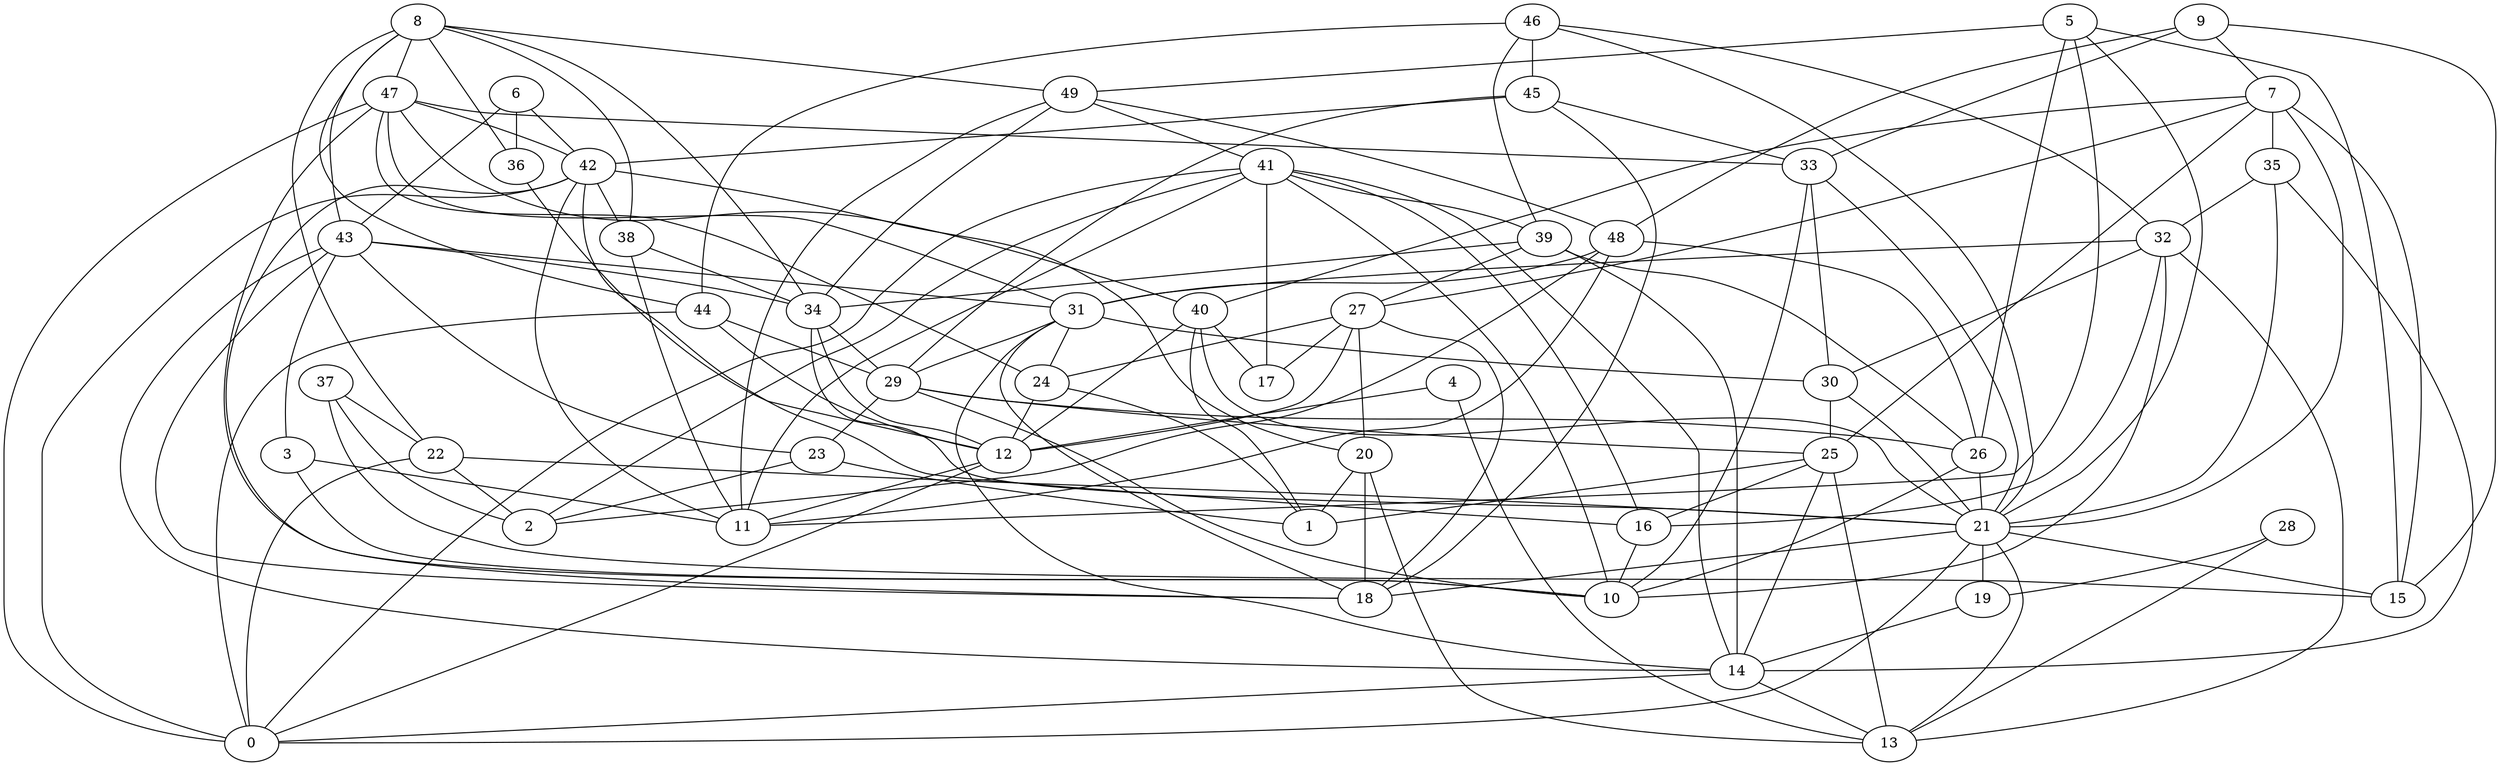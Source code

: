 digraph GG_graph {

subgraph G_graph {
edge [color = black]
"5" -> "15" [dir = none]
"4" -> "12" [dir = none]
"40" -> "21" [dir = none]
"20" -> "1" [dir = none]
"37" -> "15" [dir = none]
"37" -> "22" [dir = none]
"48" -> "11" [dir = none]
"28" -> "13" [dir = none]
"41" -> "2" [dir = none]
"41" -> "11" [dir = none]
"41" -> "16" [dir = none]
"35" -> "32" [dir = none]
"27" -> "17" [dir = none]
"7" -> "25" [dir = none]
"7" -> "27" [dir = none]
"49" -> "41" [dir = none]
"42" -> "20" [dir = none]
"47" -> "0" [dir = none]
"47" -> "10" [dir = none]
"45" -> "33" [dir = none]
"45" -> "29" [dir = none]
"30" -> "21" [dir = none]
"6" -> "36" [dir = none]
"6" -> "42" [dir = none]
"6" -> "43" [dir = none]
"19" -> "14" [dir = none]
"31" -> "24" [dir = none]
"31" -> "18" [dir = none]
"31" -> "30" [dir = none]
"31" -> "29" [dir = none]
"31" -> "14" [dir = none]
"39" -> "26" [dir = none]
"39" -> "27" [dir = none]
"39" -> "34" [dir = none]
"39" -> "14" [dir = none]
"32" -> "10" [dir = none]
"32" -> "16" [dir = none]
"32" -> "31" [dir = none]
"43" -> "3" [dir = none]
"43" -> "23" [dir = none]
"43" -> "14" [dir = none]
"9" -> "48" [dir = none]
"8" -> "22" [dir = none]
"8" -> "38" [dir = none]
"8" -> "43" [dir = none]
"44" -> "12" [dir = none]
"44" -> "29" [dir = none]
"46" -> "32" [dir = none]
"14" -> "13" [dir = none]
"38" -> "11" [dir = none]
"8" -> "34" [dir = none]
"41" -> "39" [dir = none]
"47" -> "31" [dir = none]
"48" -> "2" [dir = none]
"7" -> "15" [dir = none]
"29" -> "26" [dir = none]
"9" -> "15" [dir = none]
"9" -> "33" [dir = none]
"32" -> "13" [dir = none]
"47" -> "33" [dir = none]
"5" -> "11" [dir = none]
"5" -> "21" [dir = none]
"8" -> "36" [dir = none]
"7" -> "40" [dir = none]
"27" -> "12" [dir = none]
"33" -> "30" [dir = none]
"8" -> "49" [dir = none]
"49" -> "11" [dir = none]
"9" -> "7" [dir = none]
"26" -> "10" [dir = none]
"24" -> "1" [dir = none]
"44" -> "0" [dir = none]
"12" -> "11" [dir = none]
"47" -> "42" [dir = none]
"21" -> "19" [dir = none]
"46" -> "44" [dir = none]
"35" -> "14" [dir = none]
"49" -> "34" [dir = none]
"48" -> "31" [dir = none]
"22" -> "0" [dir = none]
"33" -> "10" [dir = none]
"14" -> "0" [dir = none]
"41" -> "10" [dir = none]
"35" -> "21" [dir = none]
"40" -> "12" [dir = none]
"29" -> "10" [dir = none]
"21" -> "18" [dir = none]
"47" -> "24" [dir = none]
"46" -> "45" [dir = none]
"34" -> "29" [dir = none]
"42" -> "0" [dir = none]
"40" -> "17" [dir = none]
"7" -> "21" [dir = none]
"12" -> "0" [dir = none]
"25" -> "1" [dir = none]
"8" -> "44" [dir = none]
"27" -> "20" [dir = none]
"34" -> "12" [dir = none]
"28" -> "19" [dir = none]
"21" -> "0" [dir = none]
"33" -> "21" [dir = none]
"42" -> "18" [dir = none]
"5" -> "49" [dir = none]
"29" -> "23" [dir = none]
"25" -> "16" [dir = none]
"40" -> "1" [dir = none]
"47" -> "40" [dir = none]
"16" -> "10" [dir = none]
"25" -> "13" [dir = none]
"22" -> "21" [dir = none]
"20" -> "13" [dir = none]
"5" -> "26" [dir = none]
"45" -> "18" [dir = none]
"20" -> "18" [dir = none]
"21" -> "15" [dir = none]
"38" -> "34" [dir = none]
"45" -> "42" [dir = none]
"41" -> "14" [dir = none]
"41" -> "17" [dir = none]
"23" -> "2" [dir = none]
"43" -> "34" [dir = none]
"7" -> "35" [dir = none]
"24" -> "12" [dir = none]
"42" -> "38" [dir = none]
"21" -> "13" [dir = none]
"46" -> "21" [dir = none]
"29" -> "25" [dir = none]
"23" -> "1" [dir = none]
"43" -> "31" [dir = none]
"41" -> "0" [dir = none]
"32" -> "30" [dir = none]
"46" -> "39" [dir = none]
"22" -> "2" [dir = none]
"43" -> "18" [dir = none]
"26" -> "21" [dir = none]
"3" -> "11" [dir = none]
"3" -> "10" [dir = none]
"30" -> "25" [dir = none]
"42" -> "11" [dir = none]
"42" -> "16" [dir = none]
"34" -> "21" [dir = none]
"4" -> "13" [dir = none]
"27" -> "18" [dir = none]
"8" -> "47" [dir = none]
"27" -> "24" [dir = none]
"48" -> "26" [dir = none]
"37" -> "2" [dir = none]
"25" -> "14" [dir = none]
"49" -> "48" [dir = none]
"36" -> "12" [dir = none]
}

}
